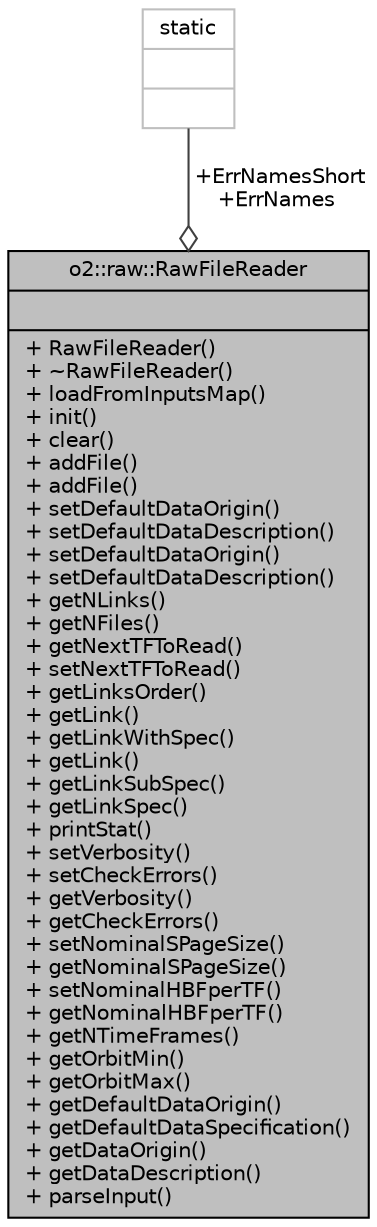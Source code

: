 digraph "o2::raw::RawFileReader"
{
 // INTERACTIVE_SVG=YES
  bgcolor="transparent";
  edge [fontname="Helvetica",fontsize="10",labelfontname="Helvetica",labelfontsize="10"];
  node [fontname="Helvetica",fontsize="10",shape=record];
  Node1 [label="{o2::raw::RawFileReader\n||+ RawFileReader()\l+ ~RawFileReader()\l+ loadFromInputsMap()\l+ init()\l+ clear()\l+ addFile()\l+ addFile()\l+ setDefaultDataOrigin()\l+ setDefaultDataDescription()\l+ setDefaultDataOrigin()\l+ setDefaultDataDescription()\l+ getNLinks()\l+ getNFiles()\l+ getNextTFToRead()\l+ setNextTFToRead()\l+ getLinksOrder()\l+ getLink()\l+ getLinkWithSpec()\l+ getLink()\l+ getLinkSubSpec()\l+ getLinkSpec()\l+ printStat()\l+ setVerbosity()\l+ setCheckErrors()\l+ getVerbosity()\l+ getCheckErrors()\l+ setNominalSPageSize()\l+ getNominalSPageSize()\l+ setNominalHBFperTF()\l+ getNominalHBFperTF()\l+ getNTimeFrames()\l+ getOrbitMin()\l+ getOrbitMax()\l+ getDefaultDataOrigin()\l+ getDefaultDataSpecification()\l+ getDataOrigin()\l+ getDataDescription()\l+ parseInput()\l}",height=0.2,width=0.4,color="black", fillcolor="grey75", style="filled", fontcolor="black"];
  Node2 -> Node1 [color="grey25",fontsize="10",style="solid",label=" +ErrNamesShort\n+ErrNames" ,arrowhead="odiamond",fontname="Helvetica"];
  Node2 [label="{static\n||}",height=0.2,width=0.4,color="grey75"];
}
